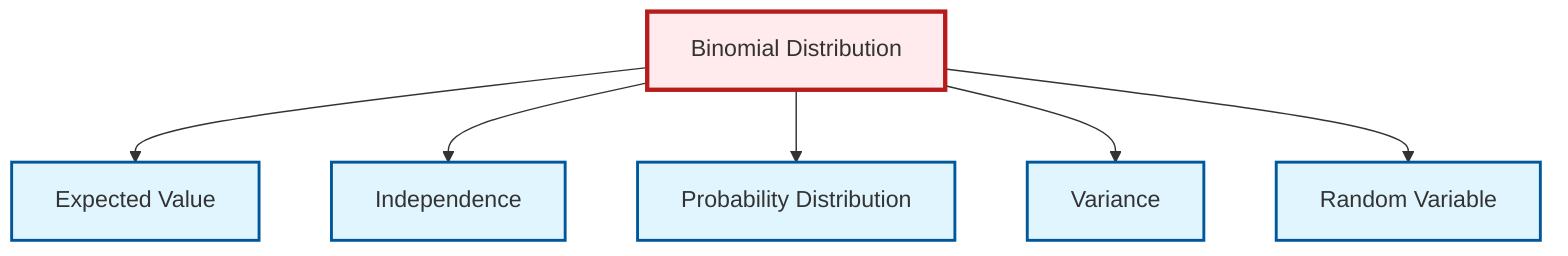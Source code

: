 graph TD
    classDef definition fill:#e1f5fe,stroke:#01579b,stroke-width:2px
    classDef theorem fill:#f3e5f5,stroke:#4a148c,stroke-width:2px
    classDef axiom fill:#fff3e0,stroke:#e65100,stroke-width:2px
    classDef example fill:#e8f5e9,stroke:#1b5e20,stroke-width:2px
    classDef current fill:#ffebee,stroke:#b71c1c,stroke-width:3px
    def-binomial-distribution["Binomial Distribution"]:::definition
    def-probability-distribution["Probability Distribution"]:::definition
    def-random-variable["Random Variable"]:::definition
    def-variance["Variance"]:::definition
    def-independence["Independence"]:::definition
    def-expectation["Expected Value"]:::definition
    def-binomial-distribution --> def-expectation
    def-binomial-distribution --> def-independence
    def-binomial-distribution --> def-probability-distribution
    def-binomial-distribution --> def-variance
    def-binomial-distribution --> def-random-variable
    class def-binomial-distribution current